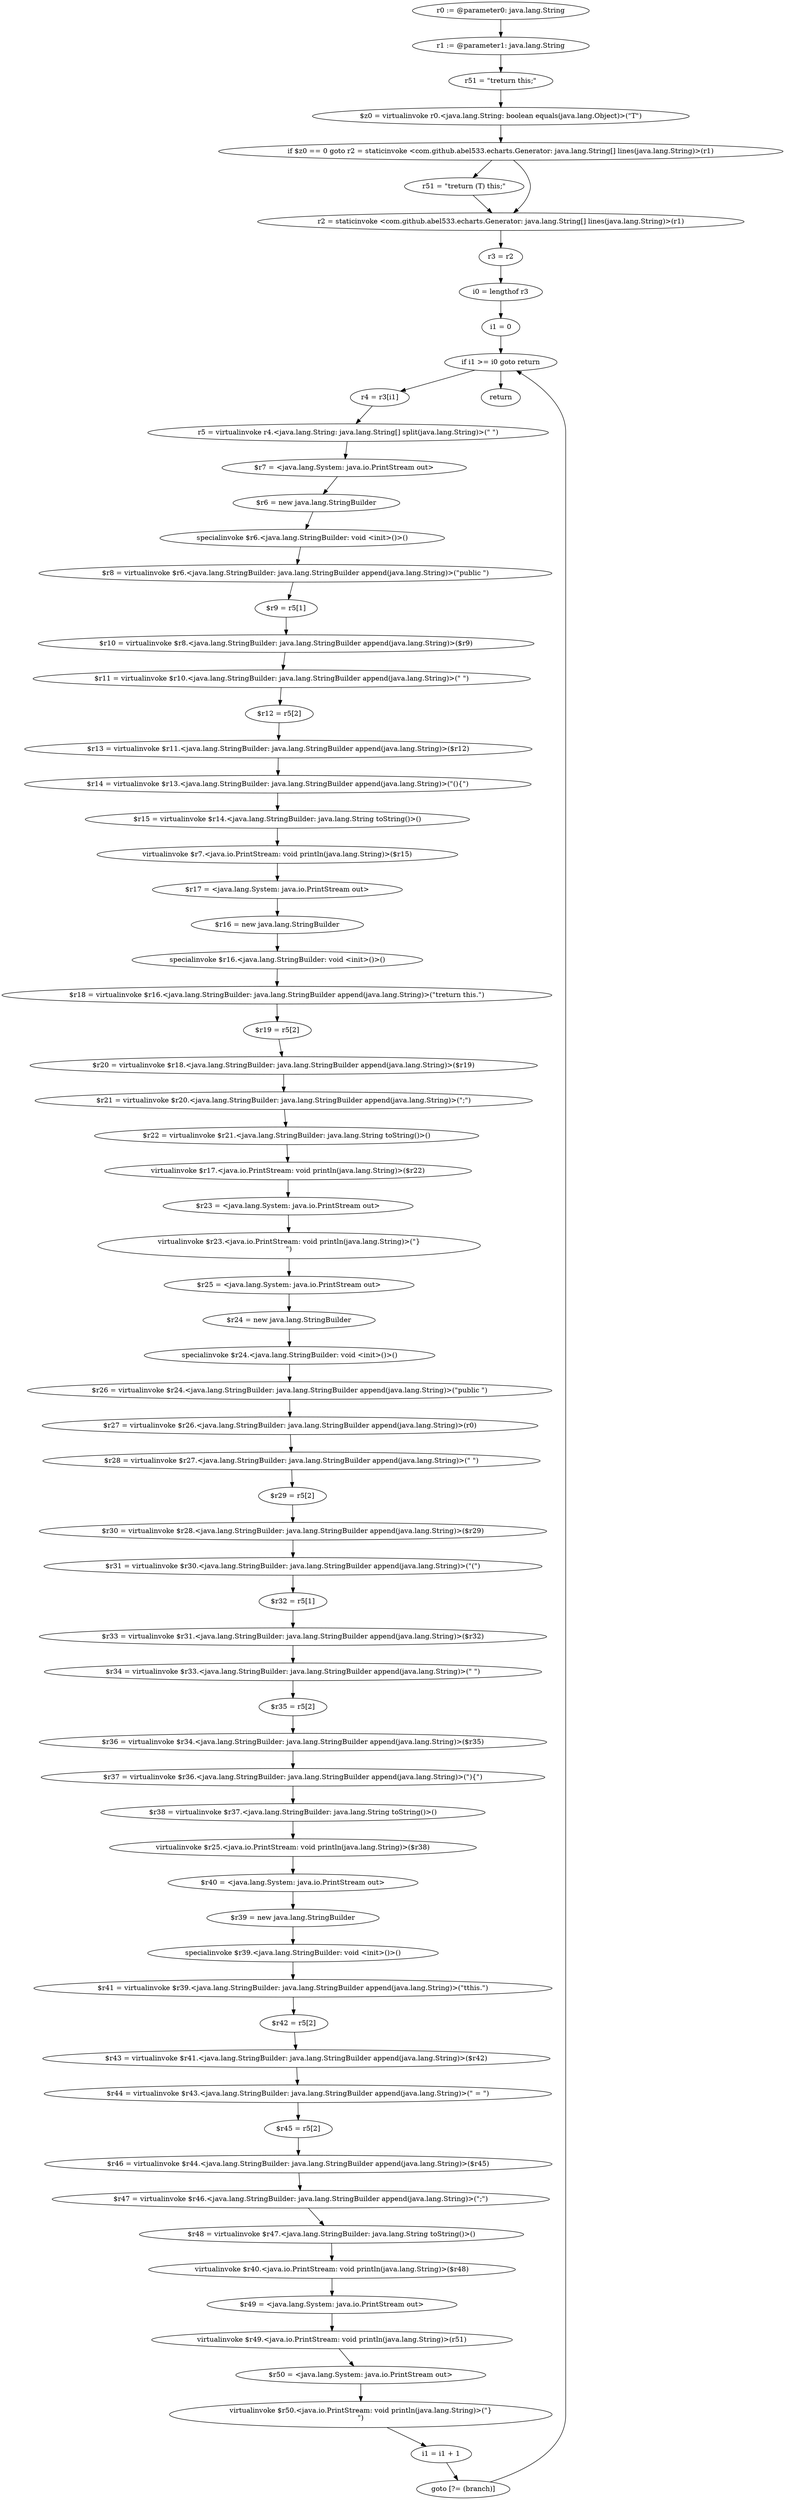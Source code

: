 digraph "unitGraph" {
    "r0 := @parameter0: java.lang.String"
    "r1 := @parameter1: java.lang.String"
    "r51 = \"\treturn this;\""
    "$z0 = virtualinvoke r0.<java.lang.String: boolean equals(java.lang.Object)>(\"T\")"
    "if $z0 == 0 goto r2 = staticinvoke <com.github.abel533.echarts.Generator: java.lang.String[] lines(java.lang.String)>(r1)"
    "r51 = \"\treturn (T) this;\""
    "r2 = staticinvoke <com.github.abel533.echarts.Generator: java.lang.String[] lines(java.lang.String)>(r1)"
    "r3 = r2"
    "i0 = lengthof r3"
    "i1 = 0"
    "if i1 >= i0 goto return"
    "r4 = r3[i1]"
    "r5 = virtualinvoke r4.<java.lang.String: java.lang.String[] split(java.lang.String)>(\" \")"
    "$r7 = <java.lang.System: java.io.PrintStream out>"
    "$r6 = new java.lang.StringBuilder"
    "specialinvoke $r6.<java.lang.StringBuilder: void <init>()>()"
    "$r8 = virtualinvoke $r6.<java.lang.StringBuilder: java.lang.StringBuilder append(java.lang.String)>(\"public \")"
    "$r9 = r5[1]"
    "$r10 = virtualinvoke $r8.<java.lang.StringBuilder: java.lang.StringBuilder append(java.lang.String)>($r9)"
    "$r11 = virtualinvoke $r10.<java.lang.StringBuilder: java.lang.StringBuilder append(java.lang.String)>(\" \")"
    "$r12 = r5[2]"
    "$r13 = virtualinvoke $r11.<java.lang.StringBuilder: java.lang.StringBuilder append(java.lang.String)>($r12)"
    "$r14 = virtualinvoke $r13.<java.lang.StringBuilder: java.lang.StringBuilder append(java.lang.String)>(\"(){\")"
    "$r15 = virtualinvoke $r14.<java.lang.StringBuilder: java.lang.String toString()>()"
    "virtualinvoke $r7.<java.io.PrintStream: void println(java.lang.String)>($r15)"
    "$r17 = <java.lang.System: java.io.PrintStream out>"
    "$r16 = new java.lang.StringBuilder"
    "specialinvoke $r16.<java.lang.StringBuilder: void <init>()>()"
    "$r18 = virtualinvoke $r16.<java.lang.StringBuilder: java.lang.StringBuilder append(java.lang.String)>(\"\treturn this.\")"
    "$r19 = r5[2]"
    "$r20 = virtualinvoke $r18.<java.lang.StringBuilder: java.lang.StringBuilder append(java.lang.String)>($r19)"
    "$r21 = virtualinvoke $r20.<java.lang.StringBuilder: java.lang.StringBuilder append(java.lang.String)>(\";\")"
    "$r22 = virtualinvoke $r21.<java.lang.StringBuilder: java.lang.String toString()>()"
    "virtualinvoke $r17.<java.io.PrintStream: void println(java.lang.String)>($r22)"
    "$r23 = <java.lang.System: java.io.PrintStream out>"
    "virtualinvoke $r23.<java.io.PrintStream: void println(java.lang.String)>(\"}\n\")"
    "$r25 = <java.lang.System: java.io.PrintStream out>"
    "$r24 = new java.lang.StringBuilder"
    "specialinvoke $r24.<java.lang.StringBuilder: void <init>()>()"
    "$r26 = virtualinvoke $r24.<java.lang.StringBuilder: java.lang.StringBuilder append(java.lang.String)>(\"public \")"
    "$r27 = virtualinvoke $r26.<java.lang.StringBuilder: java.lang.StringBuilder append(java.lang.String)>(r0)"
    "$r28 = virtualinvoke $r27.<java.lang.StringBuilder: java.lang.StringBuilder append(java.lang.String)>(\" \")"
    "$r29 = r5[2]"
    "$r30 = virtualinvoke $r28.<java.lang.StringBuilder: java.lang.StringBuilder append(java.lang.String)>($r29)"
    "$r31 = virtualinvoke $r30.<java.lang.StringBuilder: java.lang.StringBuilder append(java.lang.String)>(\"(\")"
    "$r32 = r5[1]"
    "$r33 = virtualinvoke $r31.<java.lang.StringBuilder: java.lang.StringBuilder append(java.lang.String)>($r32)"
    "$r34 = virtualinvoke $r33.<java.lang.StringBuilder: java.lang.StringBuilder append(java.lang.String)>(\" \")"
    "$r35 = r5[2]"
    "$r36 = virtualinvoke $r34.<java.lang.StringBuilder: java.lang.StringBuilder append(java.lang.String)>($r35)"
    "$r37 = virtualinvoke $r36.<java.lang.StringBuilder: java.lang.StringBuilder append(java.lang.String)>(\"){\")"
    "$r38 = virtualinvoke $r37.<java.lang.StringBuilder: java.lang.String toString()>()"
    "virtualinvoke $r25.<java.io.PrintStream: void println(java.lang.String)>($r38)"
    "$r40 = <java.lang.System: java.io.PrintStream out>"
    "$r39 = new java.lang.StringBuilder"
    "specialinvoke $r39.<java.lang.StringBuilder: void <init>()>()"
    "$r41 = virtualinvoke $r39.<java.lang.StringBuilder: java.lang.StringBuilder append(java.lang.String)>(\"\tthis.\")"
    "$r42 = r5[2]"
    "$r43 = virtualinvoke $r41.<java.lang.StringBuilder: java.lang.StringBuilder append(java.lang.String)>($r42)"
    "$r44 = virtualinvoke $r43.<java.lang.StringBuilder: java.lang.StringBuilder append(java.lang.String)>(\" = \")"
    "$r45 = r5[2]"
    "$r46 = virtualinvoke $r44.<java.lang.StringBuilder: java.lang.StringBuilder append(java.lang.String)>($r45)"
    "$r47 = virtualinvoke $r46.<java.lang.StringBuilder: java.lang.StringBuilder append(java.lang.String)>(\";\")"
    "$r48 = virtualinvoke $r47.<java.lang.StringBuilder: java.lang.String toString()>()"
    "virtualinvoke $r40.<java.io.PrintStream: void println(java.lang.String)>($r48)"
    "$r49 = <java.lang.System: java.io.PrintStream out>"
    "virtualinvoke $r49.<java.io.PrintStream: void println(java.lang.String)>(r51)"
    "$r50 = <java.lang.System: java.io.PrintStream out>"
    "virtualinvoke $r50.<java.io.PrintStream: void println(java.lang.String)>(\"}\n\")"
    "i1 = i1 + 1"
    "goto [?= (branch)]"
    "return"
    "r0 := @parameter0: java.lang.String"->"r1 := @parameter1: java.lang.String";
    "r1 := @parameter1: java.lang.String"->"r51 = \"\treturn this;\"";
    "r51 = \"\treturn this;\""->"$z0 = virtualinvoke r0.<java.lang.String: boolean equals(java.lang.Object)>(\"T\")";
    "$z0 = virtualinvoke r0.<java.lang.String: boolean equals(java.lang.Object)>(\"T\")"->"if $z0 == 0 goto r2 = staticinvoke <com.github.abel533.echarts.Generator: java.lang.String[] lines(java.lang.String)>(r1)";
    "if $z0 == 0 goto r2 = staticinvoke <com.github.abel533.echarts.Generator: java.lang.String[] lines(java.lang.String)>(r1)"->"r51 = \"\treturn (T) this;\"";
    "if $z0 == 0 goto r2 = staticinvoke <com.github.abel533.echarts.Generator: java.lang.String[] lines(java.lang.String)>(r1)"->"r2 = staticinvoke <com.github.abel533.echarts.Generator: java.lang.String[] lines(java.lang.String)>(r1)";
    "r51 = \"\treturn (T) this;\""->"r2 = staticinvoke <com.github.abel533.echarts.Generator: java.lang.String[] lines(java.lang.String)>(r1)";
    "r2 = staticinvoke <com.github.abel533.echarts.Generator: java.lang.String[] lines(java.lang.String)>(r1)"->"r3 = r2";
    "r3 = r2"->"i0 = lengthof r3";
    "i0 = lengthof r3"->"i1 = 0";
    "i1 = 0"->"if i1 >= i0 goto return";
    "if i1 >= i0 goto return"->"r4 = r3[i1]";
    "if i1 >= i0 goto return"->"return";
    "r4 = r3[i1]"->"r5 = virtualinvoke r4.<java.lang.String: java.lang.String[] split(java.lang.String)>(\" \")";
    "r5 = virtualinvoke r4.<java.lang.String: java.lang.String[] split(java.lang.String)>(\" \")"->"$r7 = <java.lang.System: java.io.PrintStream out>";
    "$r7 = <java.lang.System: java.io.PrintStream out>"->"$r6 = new java.lang.StringBuilder";
    "$r6 = new java.lang.StringBuilder"->"specialinvoke $r6.<java.lang.StringBuilder: void <init>()>()";
    "specialinvoke $r6.<java.lang.StringBuilder: void <init>()>()"->"$r8 = virtualinvoke $r6.<java.lang.StringBuilder: java.lang.StringBuilder append(java.lang.String)>(\"public \")";
    "$r8 = virtualinvoke $r6.<java.lang.StringBuilder: java.lang.StringBuilder append(java.lang.String)>(\"public \")"->"$r9 = r5[1]";
    "$r9 = r5[1]"->"$r10 = virtualinvoke $r8.<java.lang.StringBuilder: java.lang.StringBuilder append(java.lang.String)>($r9)";
    "$r10 = virtualinvoke $r8.<java.lang.StringBuilder: java.lang.StringBuilder append(java.lang.String)>($r9)"->"$r11 = virtualinvoke $r10.<java.lang.StringBuilder: java.lang.StringBuilder append(java.lang.String)>(\" \")";
    "$r11 = virtualinvoke $r10.<java.lang.StringBuilder: java.lang.StringBuilder append(java.lang.String)>(\" \")"->"$r12 = r5[2]";
    "$r12 = r5[2]"->"$r13 = virtualinvoke $r11.<java.lang.StringBuilder: java.lang.StringBuilder append(java.lang.String)>($r12)";
    "$r13 = virtualinvoke $r11.<java.lang.StringBuilder: java.lang.StringBuilder append(java.lang.String)>($r12)"->"$r14 = virtualinvoke $r13.<java.lang.StringBuilder: java.lang.StringBuilder append(java.lang.String)>(\"(){\")";
    "$r14 = virtualinvoke $r13.<java.lang.StringBuilder: java.lang.StringBuilder append(java.lang.String)>(\"(){\")"->"$r15 = virtualinvoke $r14.<java.lang.StringBuilder: java.lang.String toString()>()";
    "$r15 = virtualinvoke $r14.<java.lang.StringBuilder: java.lang.String toString()>()"->"virtualinvoke $r7.<java.io.PrintStream: void println(java.lang.String)>($r15)";
    "virtualinvoke $r7.<java.io.PrintStream: void println(java.lang.String)>($r15)"->"$r17 = <java.lang.System: java.io.PrintStream out>";
    "$r17 = <java.lang.System: java.io.PrintStream out>"->"$r16 = new java.lang.StringBuilder";
    "$r16 = new java.lang.StringBuilder"->"specialinvoke $r16.<java.lang.StringBuilder: void <init>()>()";
    "specialinvoke $r16.<java.lang.StringBuilder: void <init>()>()"->"$r18 = virtualinvoke $r16.<java.lang.StringBuilder: java.lang.StringBuilder append(java.lang.String)>(\"\treturn this.\")";
    "$r18 = virtualinvoke $r16.<java.lang.StringBuilder: java.lang.StringBuilder append(java.lang.String)>(\"\treturn this.\")"->"$r19 = r5[2]";
    "$r19 = r5[2]"->"$r20 = virtualinvoke $r18.<java.lang.StringBuilder: java.lang.StringBuilder append(java.lang.String)>($r19)";
    "$r20 = virtualinvoke $r18.<java.lang.StringBuilder: java.lang.StringBuilder append(java.lang.String)>($r19)"->"$r21 = virtualinvoke $r20.<java.lang.StringBuilder: java.lang.StringBuilder append(java.lang.String)>(\";\")";
    "$r21 = virtualinvoke $r20.<java.lang.StringBuilder: java.lang.StringBuilder append(java.lang.String)>(\";\")"->"$r22 = virtualinvoke $r21.<java.lang.StringBuilder: java.lang.String toString()>()";
    "$r22 = virtualinvoke $r21.<java.lang.StringBuilder: java.lang.String toString()>()"->"virtualinvoke $r17.<java.io.PrintStream: void println(java.lang.String)>($r22)";
    "virtualinvoke $r17.<java.io.PrintStream: void println(java.lang.String)>($r22)"->"$r23 = <java.lang.System: java.io.PrintStream out>";
    "$r23 = <java.lang.System: java.io.PrintStream out>"->"virtualinvoke $r23.<java.io.PrintStream: void println(java.lang.String)>(\"}\n\")";
    "virtualinvoke $r23.<java.io.PrintStream: void println(java.lang.String)>(\"}\n\")"->"$r25 = <java.lang.System: java.io.PrintStream out>";
    "$r25 = <java.lang.System: java.io.PrintStream out>"->"$r24 = new java.lang.StringBuilder";
    "$r24 = new java.lang.StringBuilder"->"specialinvoke $r24.<java.lang.StringBuilder: void <init>()>()";
    "specialinvoke $r24.<java.lang.StringBuilder: void <init>()>()"->"$r26 = virtualinvoke $r24.<java.lang.StringBuilder: java.lang.StringBuilder append(java.lang.String)>(\"public \")";
    "$r26 = virtualinvoke $r24.<java.lang.StringBuilder: java.lang.StringBuilder append(java.lang.String)>(\"public \")"->"$r27 = virtualinvoke $r26.<java.lang.StringBuilder: java.lang.StringBuilder append(java.lang.String)>(r0)";
    "$r27 = virtualinvoke $r26.<java.lang.StringBuilder: java.lang.StringBuilder append(java.lang.String)>(r0)"->"$r28 = virtualinvoke $r27.<java.lang.StringBuilder: java.lang.StringBuilder append(java.lang.String)>(\" \")";
    "$r28 = virtualinvoke $r27.<java.lang.StringBuilder: java.lang.StringBuilder append(java.lang.String)>(\" \")"->"$r29 = r5[2]";
    "$r29 = r5[2]"->"$r30 = virtualinvoke $r28.<java.lang.StringBuilder: java.lang.StringBuilder append(java.lang.String)>($r29)";
    "$r30 = virtualinvoke $r28.<java.lang.StringBuilder: java.lang.StringBuilder append(java.lang.String)>($r29)"->"$r31 = virtualinvoke $r30.<java.lang.StringBuilder: java.lang.StringBuilder append(java.lang.String)>(\"(\")";
    "$r31 = virtualinvoke $r30.<java.lang.StringBuilder: java.lang.StringBuilder append(java.lang.String)>(\"(\")"->"$r32 = r5[1]";
    "$r32 = r5[1]"->"$r33 = virtualinvoke $r31.<java.lang.StringBuilder: java.lang.StringBuilder append(java.lang.String)>($r32)";
    "$r33 = virtualinvoke $r31.<java.lang.StringBuilder: java.lang.StringBuilder append(java.lang.String)>($r32)"->"$r34 = virtualinvoke $r33.<java.lang.StringBuilder: java.lang.StringBuilder append(java.lang.String)>(\" \")";
    "$r34 = virtualinvoke $r33.<java.lang.StringBuilder: java.lang.StringBuilder append(java.lang.String)>(\" \")"->"$r35 = r5[2]";
    "$r35 = r5[2]"->"$r36 = virtualinvoke $r34.<java.lang.StringBuilder: java.lang.StringBuilder append(java.lang.String)>($r35)";
    "$r36 = virtualinvoke $r34.<java.lang.StringBuilder: java.lang.StringBuilder append(java.lang.String)>($r35)"->"$r37 = virtualinvoke $r36.<java.lang.StringBuilder: java.lang.StringBuilder append(java.lang.String)>(\"){\")";
    "$r37 = virtualinvoke $r36.<java.lang.StringBuilder: java.lang.StringBuilder append(java.lang.String)>(\"){\")"->"$r38 = virtualinvoke $r37.<java.lang.StringBuilder: java.lang.String toString()>()";
    "$r38 = virtualinvoke $r37.<java.lang.StringBuilder: java.lang.String toString()>()"->"virtualinvoke $r25.<java.io.PrintStream: void println(java.lang.String)>($r38)";
    "virtualinvoke $r25.<java.io.PrintStream: void println(java.lang.String)>($r38)"->"$r40 = <java.lang.System: java.io.PrintStream out>";
    "$r40 = <java.lang.System: java.io.PrintStream out>"->"$r39 = new java.lang.StringBuilder";
    "$r39 = new java.lang.StringBuilder"->"specialinvoke $r39.<java.lang.StringBuilder: void <init>()>()";
    "specialinvoke $r39.<java.lang.StringBuilder: void <init>()>()"->"$r41 = virtualinvoke $r39.<java.lang.StringBuilder: java.lang.StringBuilder append(java.lang.String)>(\"\tthis.\")";
    "$r41 = virtualinvoke $r39.<java.lang.StringBuilder: java.lang.StringBuilder append(java.lang.String)>(\"\tthis.\")"->"$r42 = r5[2]";
    "$r42 = r5[2]"->"$r43 = virtualinvoke $r41.<java.lang.StringBuilder: java.lang.StringBuilder append(java.lang.String)>($r42)";
    "$r43 = virtualinvoke $r41.<java.lang.StringBuilder: java.lang.StringBuilder append(java.lang.String)>($r42)"->"$r44 = virtualinvoke $r43.<java.lang.StringBuilder: java.lang.StringBuilder append(java.lang.String)>(\" = \")";
    "$r44 = virtualinvoke $r43.<java.lang.StringBuilder: java.lang.StringBuilder append(java.lang.String)>(\" = \")"->"$r45 = r5[2]";
    "$r45 = r5[2]"->"$r46 = virtualinvoke $r44.<java.lang.StringBuilder: java.lang.StringBuilder append(java.lang.String)>($r45)";
    "$r46 = virtualinvoke $r44.<java.lang.StringBuilder: java.lang.StringBuilder append(java.lang.String)>($r45)"->"$r47 = virtualinvoke $r46.<java.lang.StringBuilder: java.lang.StringBuilder append(java.lang.String)>(\";\")";
    "$r47 = virtualinvoke $r46.<java.lang.StringBuilder: java.lang.StringBuilder append(java.lang.String)>(\";\")"->"$r48 = virtualinvoke $r47.<java.lang.StringBuilder: java.lang.String toString()>()";
    "$r48 = virtualinvoke $r47.<java.lang.StringBuilder: java.lang.String toString()>()"->"virtualinvoke $r40.<java.io.PrintStream: void println(java.lang.String)>($r48)";
    "virtualinvoke $r40.<java.io.PrintStream: void println(java.lang.String)>($r48)"->"$r49 = <java.lang.System: java.io.PrintStream out>";
    "$r49 = <java.lang.System: java.io.PrintStream out>"->"virtualinvoke $r49.<java.io.PrintStream: void println(java.lang.String)>(r51)";
    "virtualinvoke $r49.<java.io.PrintStream: void println(java.lang.String)>(r51)"->"$r50 = <java.lang.System: java.io.PrintStream out>";
    "$r50 = <java.lang.System: java.io.PrintStream out>"->"virtualinvoke $r50.<java.io.PrintStream: void println(java.lang.String)>(\"}\n\")";
    "virtualinvoke $r50.<java.io.PrintStream: void println(java.lang.String)>(\"}\n\")"->"i1 = i1 + 1";
    "i1 = i1 + 1"->"goto [?= (branch)]";
    "goto [?= (branch)]"->"if i1 >= i0 goto return";
}
